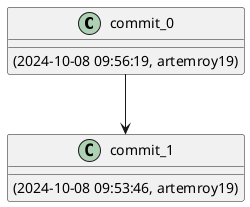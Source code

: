 @startuml
commit_0 : (2024-10-08 09:56:19, artemroy19)
commit_1 : (2024-10-08 09:53:46, artemroy19)
commit_0 --> commit_1
@enduml